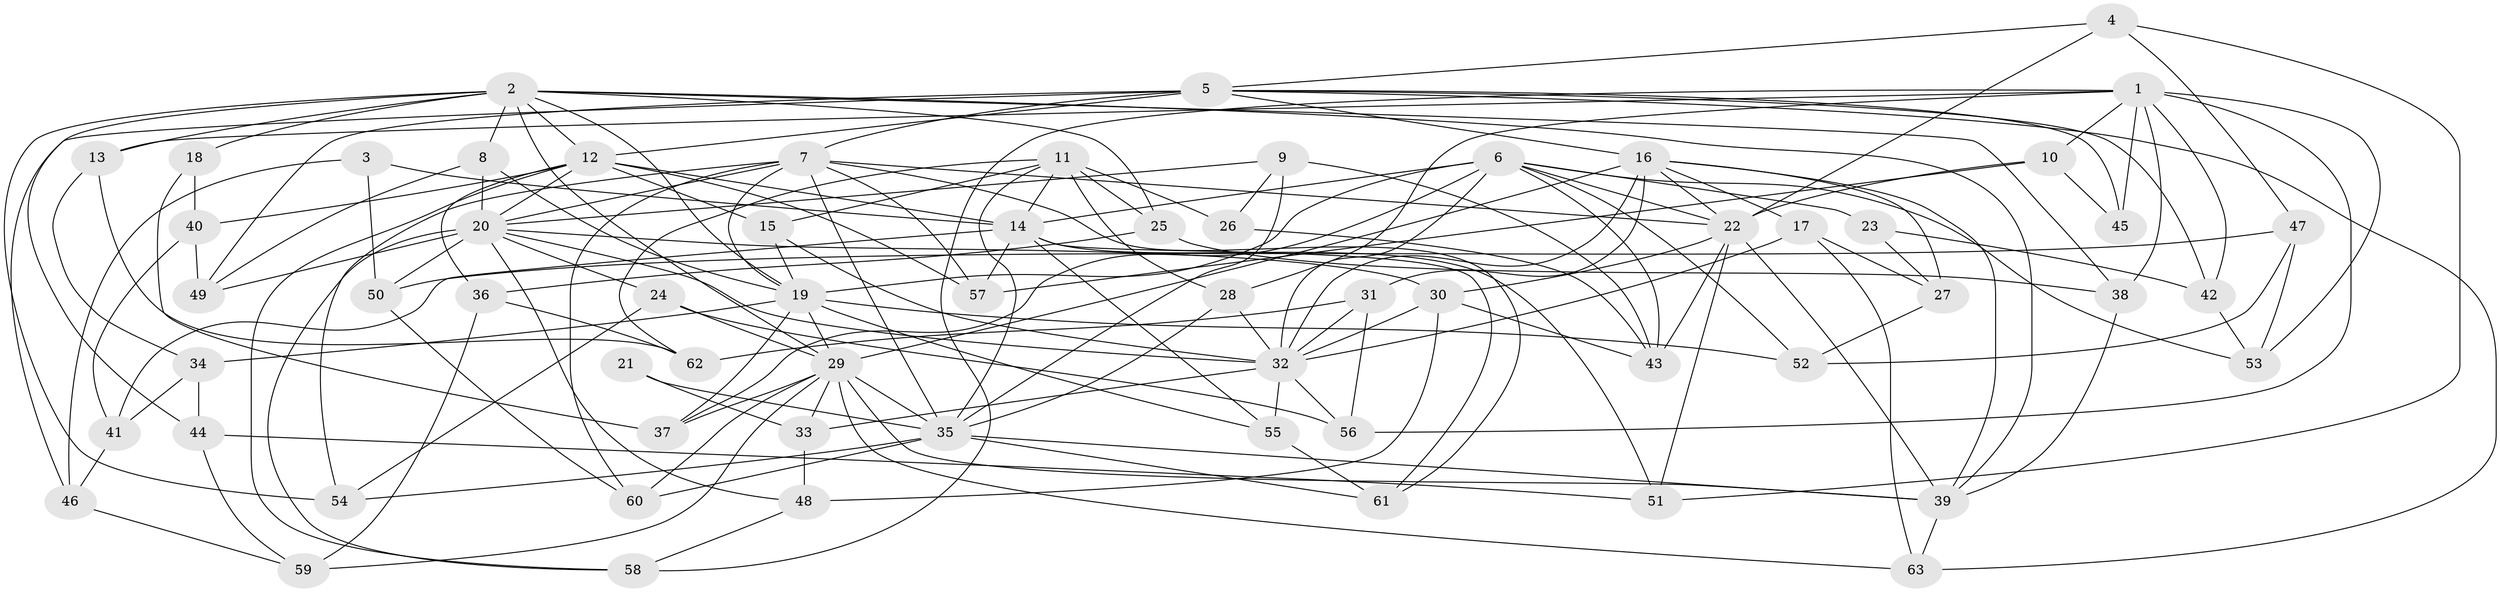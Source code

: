 // original degree distribution, {4: 1.0}
// Generated by graph-tools (version 1.1) at 2025/38/03/09/25 02:38:08]
// undirected, 63 vertices, 166 edges
graph export_dot {
graph [start="1"]
  node [color=gray90,style=filled];
  1;
  2;
  3;
  4;
  5;
  6;
  7;
  8;
  9;
  10;
  11;
  12;
  13;
  14;
  15;
  16;
  17;
  18;
  19;
  20;
  21;
  22;
  23;
  24;
  25;
  26;
  27;
  28;
  29;
  30;
  31;
  32;
  33;
  34;
  35;
  36;
  37;
  38;
  39;
  40;
  41;
  42;
  43;
  44;
  45;
  46;
  47;
  48;
  49;
  50;
  51;
  52;
  53;
  54;
  55;
  56;
  57;
  58;
  59;
  60;
  61;
  62;
  63;
  1 -- 10 [weight=1.0];
  1 -- 13 [weight=1.0];
  1 -- 28 [weight=1.0];
  1 -- 38 [weight=1.0];
  1 -- 42 [weight=1.0];
  1 -- 45 [weight=2.0];
  1 -- 53 [weight=1.0];
  1 -- 56 [weight=1.0];
  1 -- 58 [weight=1.0];
  2 -- 8 [weight=1.0];
  2 -- 12 [weight=1.0];
  2 -- 13 [weight=1.0];
  2 -- 18 [weight=2.0];
  2 -- 19 [weight=1.0];
  2 -- 25 [weight=1.0];
  2 -- 29 [weight=1.0];
  2 -- 38 [weight=1.0];
  2 -- 39 [weight=1.0];
  2 -- 44 [weight=1.0];
  2 -- 54 [weight=1.0];
  3 -- 14 [weight=2.0];
  3 -- 46 [weight=1.0];
  3 -- 50 [weight=1.0];
  4 -- 5 [weight=1.0];
  4 -- 22 [weight=1.0];
  4 -- 47 [weight=1.0];
  4 -- 51 [weight=1.0];
  5 -- 7 [weight=1.0];
  5 -- 12 [weight=3.0];
  5 -- 16 [weight=2.0];
  5 -- 42 [weight=1.0];
  5 -- 45 [weight=1.0];
  5 -- 46 [weight=1.0];
  5 -- 49 [weight=1.0];
  5 -- 63 [weight=1.0];
  6 -- 14 [weight=1.0];
  6 -- 19 [weight=1.0];
  6 -- 22 [weight=1.0];
  6 -- 23 [weight=2.0];
  6 -- 32 [weight=2.0];
  6 -- 37 [weight=1.0];
  6 -- 43 [weight=2.0];
  6 -- 52 [weight=1.0];
  6 -- 53 [weight=1.0];
  7 -- 19 [weight=1.0];
  7 -- 20 [weight=1.0];
  7 -- 22 [weight=2.0];
  7 -- 35 [weight=1.0];
  7 -- 54 [weight=1.0];
  7 -- 57 [weight=1.0];
  7 -- 60 [weight=1.0];
  7 -- 61 [weight=1.0];
  8 -- 19 [weight=1.0];
  8 -- 20 [weight=1.0];
  8 -- 49 [weight=1.0];
  9 -- 20 [weight=1.0];
  9 -- 26 [weight=1.0];
  9 -- 35 [weight=1.0];
  9 -- 43 [weight=1.0];
  10 -- 22 [weight=1.0];
  10 -- 45 [weight=1.0];
  10 -- 57 [weight=1.0];
  11 -- 14 [weight=1.0];
  11 -- 15 [weight=1.0];
  11 -- 25 [weight=1.0];
  11 -- 26 [weight=2.0];
  11 -- 28 [weight=1.0];
  11 -- 35 [weight=1.0];
  11 -- 62 [weight=1.0];
  12 -- 14 [weight=1.0];
  12 -- 15 [weight=1.0];
  12 -- 20 [weight=2.0];
  12 -- 36 [weight=1.0];
  12 -- 40 [weight=1.0];
  12 -- 57 [weight=1.0];
  12 -- 58 [weight=1.0];
  13 -- 34 [weight=1.0];
  13 -- 62 [weight=1.0];
  14 -- 41 [weight=1.0];
  14 -- 51 [weight=1.0];
  14 -- 55 [weight=1.0];
  14 -- 57 [weight=1.0];
  14 -- 61 [weight=1.0];
  15 -- 19 [weight=1.0];
  15 -- 32 [weight=1.0];
  16 -- 17 [weight=1.0];
  16 -- 22 [weight=1.0];
  16 -- 27 [weight=1.0];
  16 -- 29 [weight=2.0];
  16 -- 31 [weight=1.0];
  16 -- 32 [weight=1.0];
  16 -- 39 [weight=1.0];
  17 -- 27 [weight=1.0];
  17 -- 32 [weight=1.0];
  17 -- 63 [weight=1.0];
  18 -- 37 [weight=1.0];
  18 -- 40 [weight=1.0];
  19 -- 29 [weight=1.0];
  19 -- 34 [weight=1.0];
  19 -- 37 [weight=1.0];
  19 -- 52 [weight=1.0];
  19 -- 55 [weight=1.0];
  20 -- 24 [weight=1.0];
  20 -- 30 [weight=1.0];
  20 -- 32 [weight=1.0];
  20 -- 48 [weight=1.0];
  20 -- 49 [weight=1.0];
  20 -- 50 [weight=1.0];
  20 -- 58 [weight=1.0];
  21 -- 33 [weight=1.0];
  21 -- 35 [weight=3.0];
  22 -- 30 [weight=1.0];
  22 -- 39 [weight=2.0];
  22 -- 43 [weight=2.0];
  22 -- 51 [weight=1.0];
  23 -- 27 [weight=1.0];
  23 -- 42 [weight=1.0];
  24 -- 29 [weight=1.0];
  24 -- 54 [weight=1.0];
  24 -- 56 [weight=1.0];
  25 -- 36 [weight=1.0];
  25 -- 38 [weight=1.0];
  26 -- 43 [weight=1.0];
  27 -- 52 [weight=1.0];
  28 -- 32 [weight=1.0];
  28 -- 35 [weight=1.0];
  29 -- 33 [weight=1.0];
  29 -- 35 [weight=1.0];
  29 -- 37 [weight=1.0];
  29 -- 39 [weight=1.0];
  29 -- 59 [weight=1.0];
  29 -- 60 [weight=1.0];
  29 -- 63 [weight=1.0];
  30 -- 32 [weight=1.0];
  30 -- 43 [weight=2.0];
  30 -- 48 [weight=1.0];
  31 -- 32 [weight=1.0];
  31 -- 56 [weight=1.0];
  31 -- 62 [weight=1.0];
  32 -- 33 [weight=1.0];
  32 -- 55 [weight=1.0];
  32 -- 56 [weight=1.0];
  33 -- 48 [weight=1.0];
  34 -- 41 [weight=1.0];
  34 -- 44 [weight=1.0];
  35 -- 39 [weight=1.0];
  35 -- 54 [weight=1.0];
  35 -- 60 [weight=1.0];
  35 -- 61 [weight=1.0];
  36 -- 59 [weight=1.0];
  36 -- 62 [weight=1.0];
  38 -- 39 [weight=1.0];
  39 -- 63 [weight=1.0];
  40 -- 41 [weight=1.0];
  40 -- 49 [weight=1.0];
  41 -- 46 [weight=1.0];
  42 -- 53 [weight=1.0];
  44 -- 51 [weight=1.0];
  44 -- 59 [weight=1.0];
  46 -- 59 [weight=1.0];
  47 -- 50 [weight=1.0];
  47 -- 52 [weight=1.0];
  47 -- 53 [weight=1.0];
  48 -- 58 [weight=1.0];
  50 -- 60 [weight=1.0];
  55 -- 61 [weight=1.0];
}
